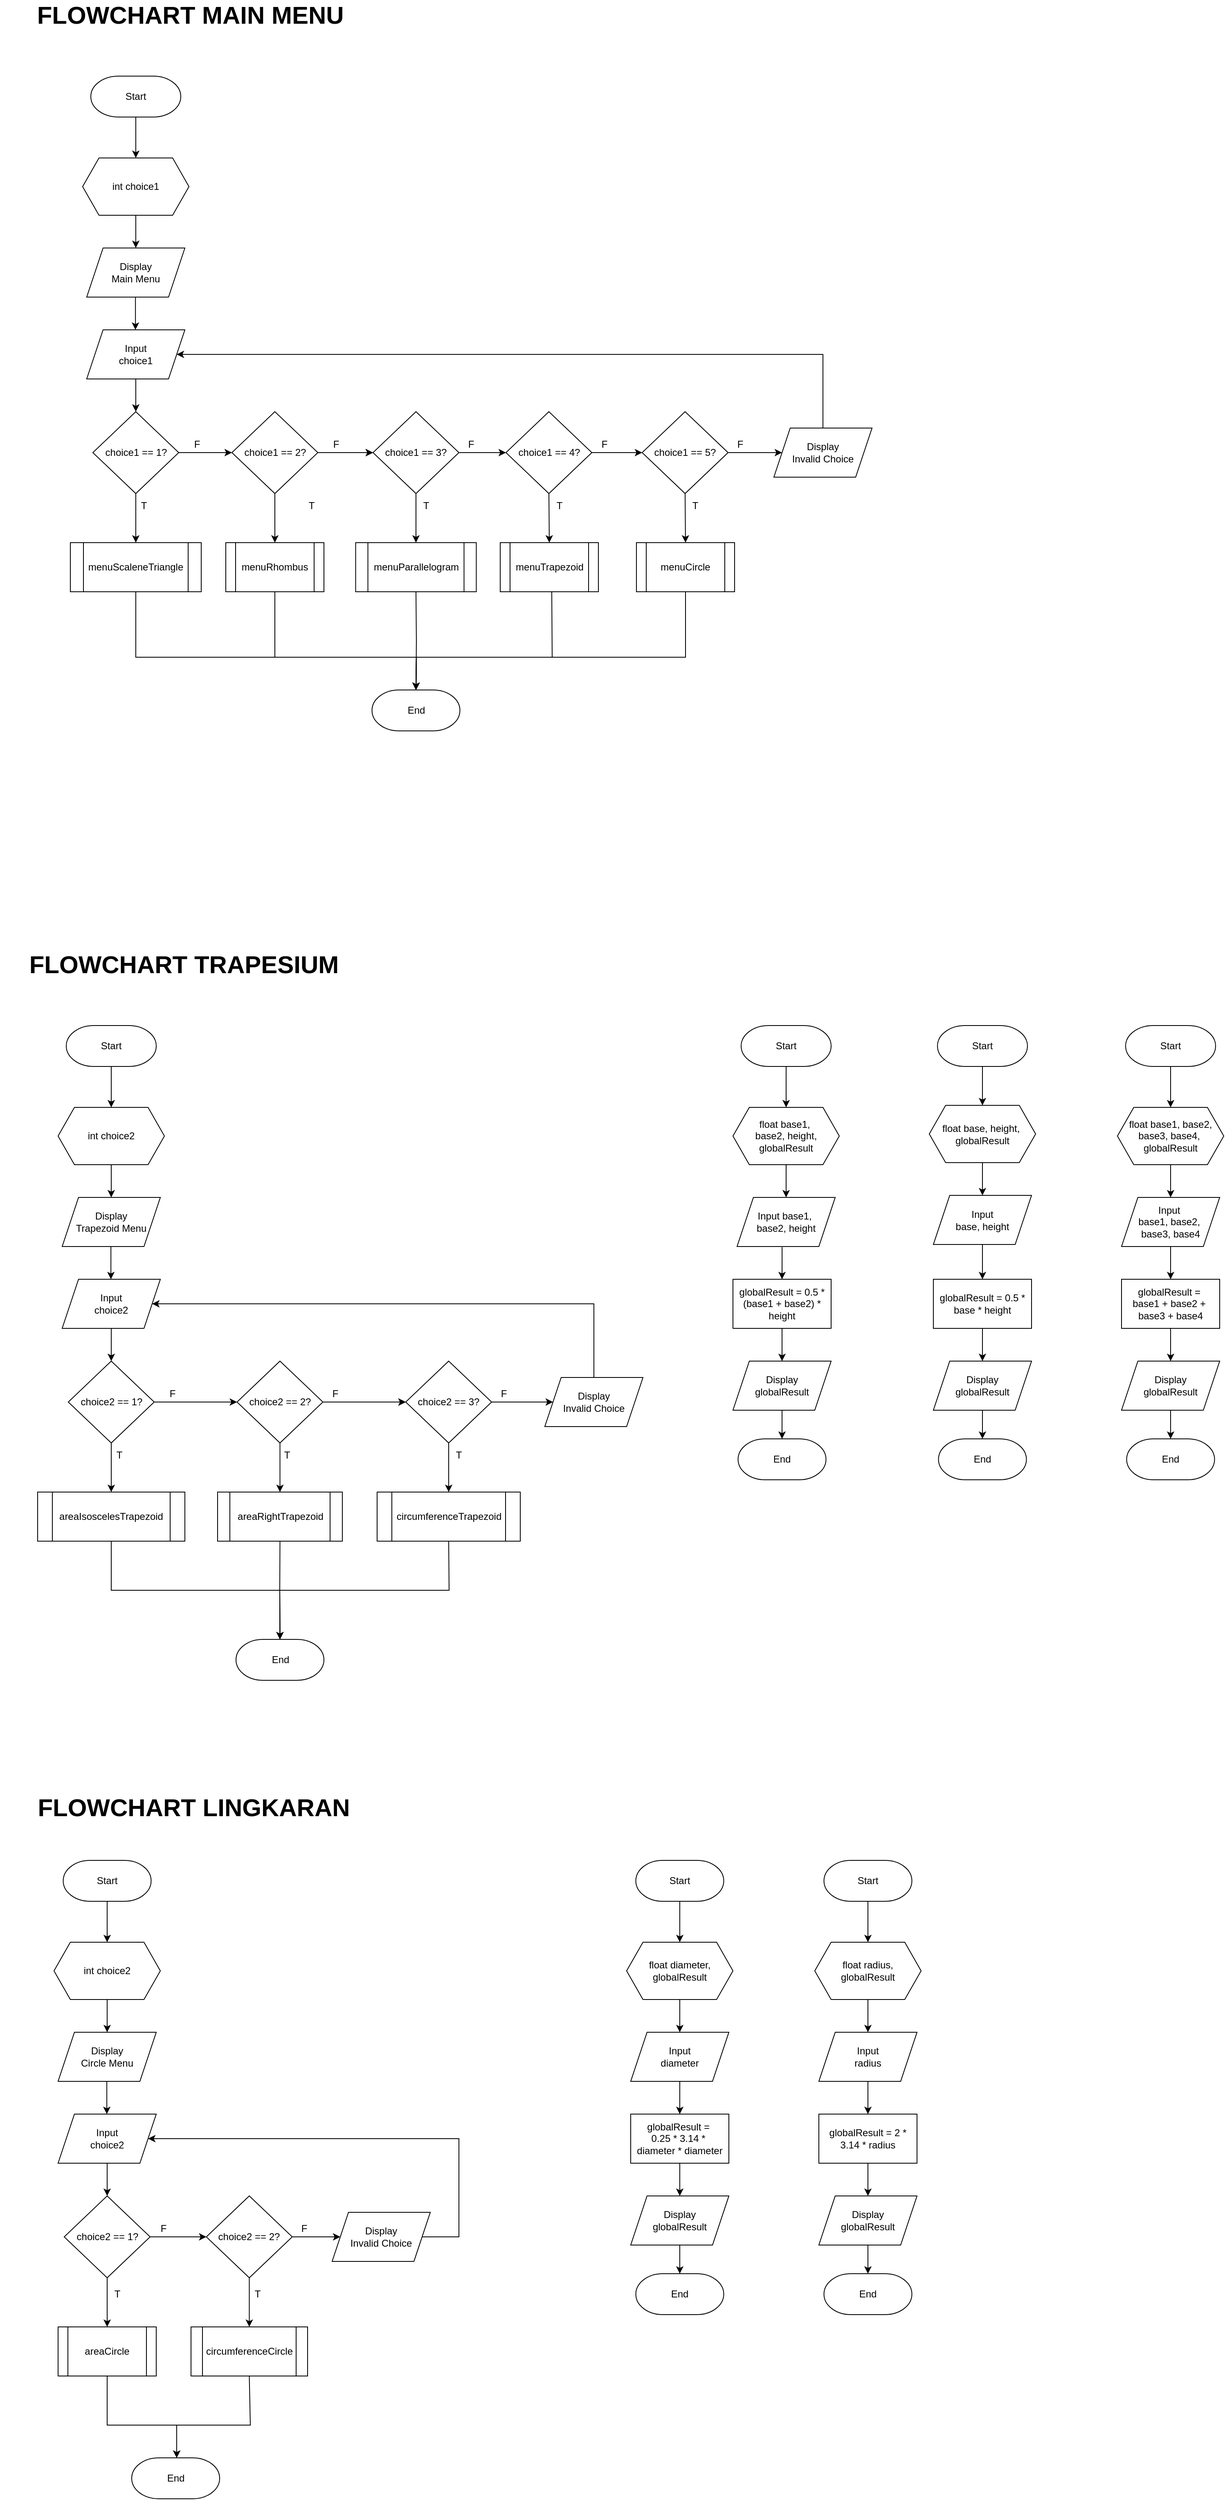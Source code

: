 <mxfile version="24.8.1">
  <diagram id="C5RBs43oDa-KdzZeNtuy" name="Page-1">
    <mxGraphModel dx="1682" dy="3250" grid="1" gridSize="10" guides="1" tooltips="1" connect="1" arrows="1" fold="1" page="1" pageScale="1" pageWidth="827" pageHeight="1169" math="0" shadow="0">
      <root>
        <mxCell id="WIyWlLk6GJQsqaUBKTNV-0" />
        <mxCell id="WIyWlLk6GJQsqaUBKTNV-1" parent="WIyWlLk6GJQsqaUBKTNV-0" />
        <mxCell id="R9I_XVuAjR1Jl8FLP7-6-1" value="int choice2" style="shape=hexagon;perimeter=hexagonPerimeter2;whiteSpace=wrap;html=1;fixedSize=1;" parent="WIyWlLk6GJQsqaUBKTNV-1" vertex="1">
          <mxGeometry x="155" y="170" width="130" height="70" as="geometry" />
        </mxCell>
        <mxCell id="R9I_XVuAjR1Jl8FLP7-6-6" value="" style="endArrow=classic;html=1;rounded=0;exitX=0.5;exitY=1;exitDx=0;exitDy=0;entryX=0.5;entryY=0;entryDx=0;entryDy=0;" parent="WIyWlLk6GJQsqaUBKTNV-1" source="R9I_XVuAjR1Jl8FLP7-6-1" edge="1">
          <mxGeometry width="50" height="50" relative="1" as="geometry">
            <mxPoint x="40" y="320" as="sourcePoint" />
            <mxPoint x="220" y="280" as="targetPoint" />
          </mxGeometry>
        </mxCell>
        <mxCell id="R9I_XVuAjR1Jl8FLP7-6-7" value="" style="endArrow=classic;html=1;rounded=0;exitX=0.5;exitY=1;exitDx=0;exitDy=0;entryX=0.5;entryY=0;entryDx=0;entryDy=0;" parent="WIyWlLk6GJQsqaUBKTNV-1" target="R9I_XVuAjR1Jl8FLP7-6-1" edge="1">
          <mxGeometry width="50" height="50" relative="1" as="geometry">
            <mxPoint x="220" y="120" as="sourcePoint" />
            <mxPoint x="210" y="140" as="targetPoint" />
          </mxGeometry>
        </mxCell>
        <mxCell id="R9I_XVuAjR1Jl8FLP7-6-9" value="Display&lt;div&gt;Trapezoid Menu&lt;/div&gt;" style="shape=parallelogram;perimeter=parallelogramPerimeter;whiteSpace=wrap;html=1;fixedSize=1;" parent="WIyWlLk6GJQsqaUBKTNV-1" vertex="1">
          <mxGeometry x="160" y="280" width="120" height="60" as="geometry" />
        </mxCell>
        <mxCell id="R9I_XVuAjR1Jl8FLP7-6-10" value="Input&lt;div&gt;choice2&lt;/div&gt;" style="shape=parallelogram;perimeter=parallelogramPerimeter;whiteSpace=wrap;html=1;fixedSize=1;" parent="WIyWlLk6GJQsqaUBKTNV-1" vertex="1">
          <mxGeometry x="160" y="380" width="120" height="60" as="geometry" />
        </mxCell>
        <mxCell id="R9I_XVuAjR1Jl8FLP7-6-11" value="" style="endArrow=classic;html=1;rounded=0;exitX=0.5;exitY=1;exitDx=0;exitDy=0;entryX=0.5;entryY=0;entryDx=0;entryDy=0;" parent="WIyWlLk6GJQsqaUBKTNV-1" edge="1">
          <mxGeometry width="50" height="50" relative="1" as="geometry">
            <mxPoint x="219.58" y="340" as="sourcePoint" />
            <mxPoint x="219.58" y="380" as="targetPoint" />
          </mxGeometry>
        </mxCell>
        <mxCell id="R9I_XVuAjR1Jl8FLP7-6-12" value="choice2 == 1?" style="rhombus;whiteSpace=wrap;html=1;" parent="WIyWlLk6GJQsqaUBKTNV-1" vertex="1">
          <mxGeometry x="167.5" y="480" width="105" height="100" as="geometry" />
        </mxCell>
        <mxCell id="R9I_XVuAjR1Jl8FLP7-6-13" value="" style="endArrow=classic;html=1;rounded=0;exitX=0.5;exitY=1;exitDx=0;exitDy=0;entryX=0.5;entryY=0;entryDx=0;entryDy=0;" parent="WIyWlLk6GJQsqaUBKTNV-1" source="R9I_XVuAjR1Jl8FLP7-6-10" target="R9I_XVuAjR1Jl8FLP7-6-12" edge="1">
          <mxGeometry width="50" height="50" relative="1" as="geometry">
            <mxPoint x="120" y="540" as="sourcePoint" />
            <mxPoint x="170" y="490" as="targetPoint" />
          </mxGeometry>
        </mxCell>
        <mxCell id="R9I_XVuAjR1Jl8FLP7-6-98" value="" style="edgeStyle=orthogonalEdgeStyle;rounded=0;orthogonalLoop=1;jettySize=auto;html=1;" parent="WIyWlLk6GJQsqaUBKTNV-1" source="R9I_XVuAjR1Jl8FLP7-6-15" target="R9I_XVuAjR1Jl8FLP7-6-96" edge="1">
          <mxGeometry relative="1" as="geometry" />
        </mxCell>
        <mxCell id="R9I_XVuAjR1Jl8FLP7-6-15" value="choice2 == 2?" style="rhombus;whiteSpace=wrap;html=1;" parent="WIyWlLk6GJQsqaUBKTNV-1" vertex="1">
          <mxGeometry x="373.75" y="480" width="105" height="100" as="geometry" />
        </mxCell>
        <mxCell id="R9I_XVuAjR1Jl8FLP7-6-16" value="" style="endArrow=classic;html=1;rounded=0;exitX=0.5;exitY=1;exitDx=0;exitDy=0;" parent="WIyWlLk6GJQsqaUBKTNV-1" source="R9I_XVuAjR1Jl8FLP7-6-12" edge="1">
          <mxGeometry width="50" height="50" relative="1" as="geometry">
            <mxPoint x="150" y="700" as="sourcePoint" />
            <mxPoint x="220" y="640" as="targetPoint" />
          </mxGeometry>
        </mxCell>
        <mxCell id="R9I_XVuAjR1Jl8FLP7-6-17" value="" style="endArrow=classic;html=1;rounded=0;exitX=1;exitY=0.5;exitDx=0;exitDy=0;entryX=0;entryY=0.5;entryDx=0;entryDy=0;" parent="WIyWlLk6GJQsqaUBKTNV-1" source="R9I_XVuAjR1Jl8FLP7-6-12" target="R9I_XVuAjR1Jl8FLP7-6-15" edge="1">
          <mxGeometry width="50" height="50" relative="1" as="geometry">
            <mxPoint x="260" y="650" as="sourcePoint" />
            <mxPoint x="310" y="600" as="targetPoint" />
          </mxGeometry>
        </mxCell>
        <mxCell id="R9I_XVuAjR1Jl8FLP7-6-18" value="F" style="text;html=1;align=center;verticalAlign=middle;whiteSpace=wrap;rounded=0;" parent="WIyWlLk6GJQsqaUBKTNV-1" vertex="1">
          <mxGeometry x="280" y="510" width="30" height="20" as="geometry" />
        </mxCell>
        <mxCell id="R9I_XVuAjR1Jl8FLP7-6-19" value="T" style="text;html=1;align=center;verticalAlign=middle;whiteSpace=wrap;rounded=0;" parent="WIyWlLk6GJQsqaUBKTNV-1" vertex="1">
          <mxGeometry x="215" y="585" width="30" height="20" as="geometry" />
        </mxCell>
        <mxCell id="R9I_XVuAjR1Jl8FLP7-6-24" value="" style="endArrow=classic;html=1;rounded=0;entryX=1;entryY=0.5;entryDx=0;entryDy=0;exitX=0.5;exitY=0;exitDx=0;exitDy=0;" parent="WIyWlLk6GJQsqaUBKTNV-1" source="R9I_XVuAjR1Jl8FLP7-6-31" target="R9I_XVuAjR1Jl8FLP7-6-10" edge="1">
          <mxGeometry width="50" height="50" relative="1" as="geometry">
            <mxPoint x="880" y="490" as="sourcePoint" />
            <mxPoint x="290" y="370" as="targetPoint" />
            <Array as="points">
              <mxPoint x="810" y="410" />
            </Array>
          </mxGeometry>
        </mxCell>
        <mxCell id="R9I_XVuAjR1Jl8FLP7-6-28" value="" style="endArrow=classic;html=1;rounded=0;exitX=0.5;exitY=1;exitDx=0;exitDy=0;entryX=0.5;entryY=0;entryDx=0;entryDy=0;" parent="WIyWlLk6GJQsqaUBKTNV-1" source="R9I_XVuAjR1Jl8FLP7-6-15" target="R9I_XVuAjR1Jl8FLP7-6-35" edge="1">
          <mxGeometry width="50" height="50" relative="1" as="geometry">
            <mxPoint x="382.42" y="580" as="sourcePoint" />
            <mxPoint x="382.42" y="640" as="targetPoint" />
          </mxGeometry>
        </mxCell>
        <mxCell id="R9I_XVuAjR1Jl8FLP7-6-29" value="T" style="text;html=1;align=center;verticalAlign=middle;whiteSpace=wrap;rounded=0;" parent="WIyWlLk6GJQsqaUBKTNV-1" vertex="1">
          <mxGeometry x="420" y="585" width="30" height="20" as="geometry" />
        </mxCell>
        <mxCell id="R9I_XVuAjR1Jl8FLP7-6-30" value="F" style="text;html=1;align=center;verticalAlign=middle;whiteSpace=wrap;rounded=0;" parent="WIyWlLk6GJQsqaUBKTNV-1" vertex="1">
          <mxGeometry x="478.75" y="510" width="30" height="20" as="geometry" />
        </mxCell>
        <mxCell id="R9I_XVuAjR1Jl8FLP7-6-31" value="Display&lt;div&gt;Invalid Choice&lt;/div&gt;" style="shape=parallelogram;perimeter=parallelogramPerimeter;whiteSpace=wrap;html=1;fixedSize=1;" parent="WIyWlLk6GJQsqaUBKTNV-1" vertex="1">
          <mxGeometry x="750" y="500" width="120" height="60" as="geometry" />
        </mxCell>
        <mxCell id="R9I_XVuAjR1Jl8FLP7-6-33" value="" style="endArrow=classic;html=1;rounded=0;exitX=1;exitY=0.5;exitDx=0;exitDy=0;entryX=0;entryY=0.5;entryDx=0;entryDy=0;" parent="WIyWlLk6GJQsqaUBKTNV-1" source="R9I_XVuAjR1Jl8FLP7-6-96" target="R9I_XVuAjR1Jl8FLP7-6-31" edge="1">
          <mxGeometry width="50" height="50" relative="1" as="geometry">
            <mxPoint x="440" y="600" as="sourcePoint" />
            <mxPoint x="490" y="550" as="targetPoint" />
          </mxGeometry>
        </mxCell>
        <mxCell id="R9I_XVuAjR1Jl8FLP7-6-34" value="areaIsoscelesTrapezoid" style="shape=process;whiteSpace=wrap;html=1;backgroundOutline=1;" parent="WIyWlLk6GJQsqaUBKTNV-1" vertex="1">
          <mxGeometry x="130" y="640" width="180" height="60" as="geometry" />
        </mxCell>
        <mxCell id="R9I_XVuAjR1Jl8FLP7-6-35" value="areaRightTrapezoid" style="shape=process;whiteSpace=wrap;html=1;backgroundOutline=1;" parent="WIyWlLk6GJQsqaUBKTNV-1" vertex="1">
          <mxGeometry x="350" y="640" width="152.5" height="60" as="geometry" />
        </mxCell>
        <mxCell id="R9I_XVuAjR1Jl8FLP7-6-38" value="" style="endArrow=classic;html=1;rounded=0;entryX=0.5;entryY=0;entryDx=0;entryDy=0;exitX=0.5;exitY=1;exitDx=0;exitDy=0;entryPerimeter=0;" parent="WIyWlLk6GJQsqaUBKTNV-1" source="R9I_XVuAjR1Jl8FLP7-6-34" target="q10S6m3corIPeP6oUfnh-2" edge="1">
          <mxGeometry width="50" height="50" relative="1" as="geometry">
            <mxPoint x="270" y="800" as="sourcePoint" />
            <mxPoint x="382.505" y="820" as="targetPoint" />
            <Array as="points">
              <mxPoint x="220" y="760" />
              <mxPoint x="426" y="760" />
            </Array>
          </mxGeometry>
        </mxCell>
        <mxCell id="R9I_XVuAjR1Jl8FLP7-6-40" value="" style="endArrow=classic;html=1;rounded=0;exitX=0.5;exitY=1;exitDx=0;exitDy=0;entryX=0.5;entryY=0;entryDx=0;entryDy=0;entryPerimeter=0;" parent="WIyWlLk6GJQsqaUBKTNV-1" source="R9I_XVuAjR1Jl8FLP7-6-35" target="q10S6m3corIPeP6oUfnh-2" edge="1">
          <mxGeometry width="50" height="50" relative="1" as="geometry">
            <mxPoint x="320" y="770" as="sourcePoint" />
            <mxPoint x="382.505" y="820" as="targetPoint" />
            <Array as="points">
              <mxPoint x="426" y="760" />
            </Array>
          </mxGeometry>
        </mxCell>
        <mxCell id="R9I_XVuAjR1Jl8FLP7-6-67" value="int choice2" style="shape=hexagon;perimeter=hexagonPerimeter2;whiteSpace=wrap;html=1;fixedSize=1;" parent="WIyWlLk6GJQsqaUBKTNV-1" vertex="1">
          <mxGeometry x="150" y="1190" width="130" height="70" as="geometry" />
        </mxCell>
        <mxCell id="R9I_XVuAjR1Jl8FLP7-6-68" value="" style="endArrow=classic;html=1;rounded=0;exitX=0.5;exitY=1;exitDx=0;exitDy=0;entryX=0.5;entryY=0;entryDx=0;entryDy=0;" parent="WIyWlLk6GJQsqaUBKTNV-1" source="R9I_XVuAjR1Jl8FLP7-6-67" edge="1">
          <mxGeometry width="50" height="50" relative="1" as="geometry">
            <mxPoint x="35" y="1340" as="sourcePoint" />
            <mxPoint x="215" y="1300" as="targetPoint" />
          </mxGeometry>
        </mxCell>
        <mxCell id="R9I_XVuAjR1Jl8FLP7-6-69" value="" style="endArrow=classic;html=1;rounded=0;exitX=0.5;exitY=1;exitDx=0;exitDy=0;entryX=0.5;entryY=0;entryDx=0;entryDy=0;" parent="WIyWlLk6GJQsqaUBKTNV-1" target="R9I_XVuAjR1Jl8FLP7-6-67" edge="1">
          <mxGeometry width="50" height="50" relative="1" as="geometry">
            <mxPoint x="215" y="1140" as="sourcePoint" />
            <mxPoint x="205" y="1160" as="targetPoint" />
          </mxGeometry>
        </mxCell>
        <mxCell id="R9I_XVuAjR1Jl8FLP7-6-70" value="Display&lt;div&gt;Circle Menu&lt;/div&gt;" style="shape=parallelogram;perimeter=parallelogramPerimeter;whiteSpace=wrap;html=1;fixedSize=1;" parent="WIyWlLk6GJQsqaUBKTNV-1" vertex="1">
          <mxGeometry x="155" y="1300" width="120" height="60" as="geometry" />
        </mxCell>
        <mxCell id="R9I_XVuAjR1Jl8FLP7-6-71" value="Input&lt;div&gt;choice2&lt;br&gt;&lt;/div&gt;" style="shape=parallelogram;perimeter=parallelogramPerimeter;whiteSpace=wrap;html=1;fixedSize=1;" parent="WIyWlLk6GJQsqaUBKTNV-1" vertex="1">
          <mxGeometry x="155" y="1400" width="120" height="60" as="geometry" />
        </mxCell>
        <mxCell id="R9I_XVuAjR1Jl8FLP7-6-72" value="" style="endArrow=classic;html=1;rounded=0;exitX=0.5;exitY=1;exitDx=0;exitDy=0;entryX=0.5;entryY=0;entryDx=0;entryDy=0;" parent="WIyWlLk6GJQsqaUBKTNV-1" edge="1">
          <mxGeometry width="50" height="50" relative="1" as="geometry">
            <mxPoint x="214.58" y="1360" as="sourcePoint" />
            <mxPoint x="214.58" y="1400" as="targetPoint" />
          </mxGeometry>
        </mxCell>
        <mxCell id="R9I_XVuAjR1Jl8FLP7-6-73" value="choice2 == 1?" style="rhombus;whiteSpace=wrap;html=1;" parent="WIyWlLk6GJQsqaUBKTNV-1" vertex="1">
          <mxGeometry x="162.5" y="1500" width="105" height="100" as="geometry" />
        </mxCell>
        <mxCell id="R9I_XVuAjR1Jl8FLP7-6-74" value="" style="endArrow=classic;html=1;rounded=0;exitX=0.5;exitY=1;exitDx=0;exitDy=0;entryX=0.5;entryY=0;entryDx=0;entryDy=0;" parent="WIyWlLk6GJQsqaUBKTNV-1" source="R9I_XVuAjR1Jl8FLP7-6-71" target="R9I_XVuAjR1Jl8FLP7-6-73" edge="1">
          <mxGeometry width="50" height="50" relative="1" as="geometry">
            <mxPoint x="115" y="1560" as="sourcePoint" />
            <mxPoint x="165" y="1510" as="targetPoint" />
          </mxGeometry>
        </mxCell>
        <mxCell id="R9I_XVuAjR1Jl8FLP7-6-75" value="choice2 == 2?" style="rhombus;whiteSpace=wrap;html=1;" parent="WIyWlLk6GJQsqaUBKTNV-1" vertex="1">
          <mxGeometry x="336.25" y="1500" width="105" height="100" as="geometry" />
        </mxCell>
        <mxCell id="R9I_XVuAjR1Jl8FLP7-6-76" value="" style="endArrow=classic;html=1;rounded=0;exitX=0.5;exitY=1;exitDx=0;exitDy=0;" parent="WIyWlLk6GJQsqaUBKTNV-1" source="R9I_XVuAjR1Jl8FLP7-6-73" edge="1">
          <mxGeometry width="50" height="50" relative="1" as="geometry">
            <mxPoint x="145" y="1720" as="sourcePoint" />
            <mxPoint x="215" y="1660" as="targetPoint" />
          </mxGeometry>
        </mxCell>
        <mxCell id="R9I_XVuAjR1Jl8FLP7-6-77" value="" style="endArrow=classic;html=1;rounded=0;exitX=1;exitY=0.5;exitDx=0;exitDy=0;entryX=0;entryY=0.5;entryDx=0;entryDy=0;" parent="WIyWlLk6GJQsqaUBKTNV-1" source="R9I_XVuAjR1Jl8FLP7-6-73" target="R9I_XVuAjR1Jl8FLP7-6-75" edge="1">
          <mxGeometry width="50" height="50" relative="1" as="geometry">
            <mxPoint x="255" y="1670" as="sourcePoint" />
            <mxPoint x="305" y="1620" as="targetPoint" />
          </mxGeometry>
        </mxCell>
        <mxCell id="R9I_XVuAjR1Jl8FLP7-6-78" value="F" style="text;html=1;align=center;verticalAlign=middle;whiteSpace=wrap;rounded=0;" parent="WIyWlLk6GJQsqaUBKTNV-1" vertex="1">
          <mxGeometry x="268.75" y="1530" width="30" height="20" as="geometry" />
        </mxCell>
        <mxCell id="R9I_XVuAjR1Jl8FLP7-6-79" value="T" style="text;html=1;align=center;verticalAlign=middle;whiteSpace=wrap;rounded=0;" parent="WIyWlLk6GJQsqaUBKTNV-1" vertex="1">
          <mxGeometry x="215" y="1610" width="25" height="20" as="geometry" />
        </mxCell>
        <mxCell id="R9I_XVuAjR1Jl8FLP7-6-80" value="" style="endArrow=classic;html=1;rounded=0;entryX=1;entryY=0.5;entryDx=0;entryDy=0;exitX=1;exitY=0.5;exitDx=0;exitDy=0;" parent="WIyWlLk6GJQsqaUBKTNV-1" source="R9I_XVuAjR1Jl8FLP7-6-84" target="R9I_XVuAjR1Jl8FLP7-6-71" edge="1">
          <mxGeometry width="50" height="50" relative="1" as="geometry">
            <mxPoint x="565" y="1550" as="sourcePoint" />
            <mxPoint x="455" y="1430" as="targetPoint" />
            <Array as="points">
              <mxPoint x="645" y="1550" />
              <mxPoint x="645" y="1430" />
            </Array>
          </mxGeometry>
        </mxCell>
        <mxCell id="R9I_XVuAjR1Jl8FLP7-6-81" value="" style="endArrow=classic;html=1;rounded=0;exitX=0.5;exitY=1;exitDx=0;exitDy=0;entryX=0.5;entryY=0;entryDx=0;entryDy=0;" parent="WIyWlLk6GJQsqaUBKTNV-1" source="R9I_XVuAjR1Jl8FLP7-6-75" target="R9I_XVuAjR1Jl8FLP7-6-87" edge="1">
          <mxGeometry width="50" height="50" relative="1" as="geometry">
            <mxPoint x="377.42" y="1600" as="sourcePoint" />
            <mxPoint x="377.42" y="1660" as="targetPoint" />
          </mxGeometry>
        </mxCell>
        <mxCell id="R9I_XVuAjR1Jl8FLP7-6-82" value="T" style="text;html=1;align=center;verticalAlign=middle;whiteSpace=wrap;rounded=0;" parent="WIyWlLk6GJQsqaUBKTNV-1" vertex="1">
          <mxGeometry x="384" y="1610" width="30" height="20" as="geometry" />
        </mxCell>
        <mxCell id="R9I_XVuAjR1Jl8FLP7-6-83" value="F" style="text;html=1;align=center;verticalAlign=middle;whiteSpace=wrap;rounded=0;" parent="WIyWlLk6GJQsqaUBKTNV-1" vertex="1">
          <mxGeometry x="441.25" y="1530" width="30" height="20" as="geometry" />
        </mxCell>
        <mxCell id="R9I_XVuAjR1Jl8FLP7-6-84" value="Display&lt;div&gt;Invalid Choice&lt;/div&gt;" style="shape=parallelogram;perimeter=parallelogramPerimeter;whiteSpace=wrap;html=1;fixedSize=1;" parent="WIyWlLk6GJQsqaUBKTNV-1" vertex="1">
          <mxGeometry x="490" y="1520" width="120" height="60" as="geometry" />
        </mxCell>
        <mxCell id="R9I_XVuAjR1Jl8FLP7-6-85" value="" style="endArrow=classic;html=1;rounded=0;exitX=1;exitY=0.5;exitDx=0;exitDy=0;entryX=0;entryY=0.5;entryDx=0;entryDy=0;" parent="WIyWlLk6GJQsqaUBKTNV-1" source="R9I_XVuAjR1Jl8FLP7-6-75" target="R9I_XVuAjR1Jl8FLP7-6-84" edge="1">
          <mxGeometry width="50" height="50" relative="1" as="geometry">
            <mxPoint x="435" y="1620" as="sourcePoint" />
            <mxPoint x="485" y="1570" as="targetPoint" />
          </mxGeometry>
        </mxCell>
        <mxCell id="R9I_XVuAjR1Jl8FLP7-6-86" value="areaCircle" style="shape=process;whiteSpace=wrap;html=1;backgroundOutline=1;" parent="WIyWlLk6GJQsqaUBKTNV-1" vertex="1">
          <mxGeometry x="155" y="1660" width="120" height="60" as="geometry" />
        </mxCell>
        <mxCell id="R9I_XVuAjR1Jl8FLP7-6-87" value="circumferenceCircle" style="shape=process;whiteSpace=wrap;html=1;backgroundOutline=1;" parent="WIyWlLk6GJQsqaUBKTNV-1" vertex="1">
          <mxGeometry x="317.5" y="1660" width="142.5" height="60" as="geometry" />
        </mxCell>
        <mxCell id="R9I_XVuAjR1Jl8FLP7-6-89" value="" style="endArrow=classic;html=1;rounded=0;entryX=0.5;entryY=0;entryDx=0;entryDy=0;exitX=0.5;exitY=1;exitDx=0;exitDy=0;" parent="WIyWlLk6GJQsqaUBKTNV-1" source="R9I_XVuAjR1Jl8FLP7-6-86" edge="1">
          <mxGeometry width="50" height="50" relative="1" as="geometry">
            <mxPoint x="265" y="1820" as="sourcePoint" />
            <mxPoint x="300" y="1820" as="targetPoint" />
            <Array as="points">
              <mxPoint x="215" y="1780" />
              <mxPoint x="300" y="1780" />
            </Array>
          </mxGeometry>
        </mxCell>
        <mxCell id="R9I_XVuAjR1Jl8FLP7-6-90" value="" style="endArrow=classic;html=1;rounded=0;exitX=0.5;exitY=1;exitDx=0;exitDy=0;entryX=0.5;entryY=0;entryDx=0;entryDy=0;" parent="WIyWlLk6GJQsqaUBKTNV-1" source="R9I_XVuAjR1Jl8FLP7-6-87" edge="1">
          <mxGeometry width="50" height="50" relative="1" as="geometry">
            <mxPoint x="315" y="1790" as="sourcePoint" />
            <mxPoint x="300" y="1820" as="targetPoint" />
            <Array as="points">
              <mxPoint x="390" y="1780" />
              <mxPoint x="300" y="1780" />
            </Array>
          </mxGeometry>
        </mxCell>
        <mxCell id="R9I_XVuAjR1Jl8FLP7-6-92" value="float base1,&amp;nbsp;&lt;div&gt;base2, height, globalResult&lt;/div&gt;" style="shape=hexagon;perimeter=hexagonPerimeter2;whiteSpace=wrap;html=1;fixedSize=1;" parent="WIyWlLk6GJQsqaUBKTNV-1" vertex="1">
          <mxGeometry x="980" y="170" width="130" height="70" as="geometry" />
        </mxCell>
        <mxCell id="R9I_XVuAjR1Jl8FLP7-6-93" value="" style="endArrow=classic;html=1;rounded=0;exitX=0.5;exitY=1;exitDx=0;exitDy=0;entryX=0.5;entryY=0;entryDx=0;entryDy=0;" parent="WIyWlLk6GJQsqaUBKTNV-1" source="R9I_XVuAjR1Jl8FLP7-6-92" edge="1">
          <mxGeometry width="50" height="50" relative="1" as="geometry">
            <mxPoint x="865" y="320" as="sourcePoint" />
            <mxPoint x="1045" y="280" as="targetPoint" />
          </mxGeometry>
        </mxCell>
        <mxCell id="R9I_XVuAjR1Jl8FLP7-6-94" value="" style="endArrow=classic;html=1;rounded=0;exitX=0.5;exitY=1;exitDx=0;exitDy=0;entryX=0.5;entryY=0;entryDx=0;entryDy=0;" parent="WIyWlLk6GJQsqaUBKTNV-1" target="R9I_XVuAjR1Jl8FLP7-6-92" edge="1">
          <mxGeometry width="50" height="50" relative="1" as="geometry">
            <mxPoint x="1045.0" y="120" as="sourcePoint" />
            <mxPoint x="1035" y="140" as="targetPoint" />
          </mxGeometry>
        </mxCell>
        <mxCell id="R9I_XVuAjR1Jl8FLP7-6-96" value="choice2 == 3?" style="rhombus;whiteSpace=wrap;html=1;" parent="WIyWlLk6GJQsqaUBKTNV-1" vertex="1">
          <mxGeometry x="580" y="480" width="105" height="100" as="geometry" />
        </mxCell>
        <mxCell id="R9I_XVuAjR1Jl8FLP7-6-97" value="" style="endArrow=classic;html=1;rounded=0;entryX=0;entryY=0.5;entryDx=0;entryDy=0;" parent="WIyWlLk6GJQsqaUBKTNV-1" target="R9I_XVuAjR1Jl8FLP7-6-96" edge="1">
          <mxGeometry width="50" height="50" relative="1" as="geometry">
            <mxPoint x="480" y="530" as="sourcePoint" />
            <mxPoint x="500" y="590" as="targetPoint" />
          </mxGeometry>
        </mxCell>
        <mxCell id="R9I_XVuAjR1Jl8FLP7-6-99" value="F" style="text;html=1;align=center;verticalAlign=middle;whiteSpace=wrap;rounded=0;" parent="WIyWlLk6GJQsqaUBKTNV-1" vertex="1">
          <mxGeometry x="685" y="510" width="30" height="20" as="geometry" />
        </mxCell>
        <mxCell id="R9I_XVuAjR1Jl8FLP7-6-100" value="" style="endArrow=classic;html=1;rounded=0;exitX=0.5;exitY=1;exitDx=0;exitDy=0;entryX=0.5;entryY=0;entryDx=0;entryDy=0;" parent="WIyWlLk6GJQsqaUBKTNV-1" source="R9I_XVuAjR1Jl8FLP7-6-96" target="R9I_XVuAjR1Jl8FLP7-6-102" edge="1">
          <mxGeometry width="50" height="50" relative="1" as="geometry">
            <mxPoint x="544.92" y="580" as="sourcePoint" />
            <mxPoint x="544.92" y="640" as="targetPoint" />
          </mxGeometry>
        </mxCell>
        <mxCell id="R9I_XVuAjR1Jl8FLP7-6-101" value="T" style="text;html=1;align=center;verticalAlign=middle;whiteSpace=wrap;rounded=0;" parent="WIyWlLk6GJQsqaUBKTNV-1" vertex="1">
          <mxGeometry x="630" y="585" width="30" height="20" as="geometry" />
        </mxCell>
        <mxCell id="R9I_XVuAjR1Jl8FLP7-6-102" value="circumferenceTrapezoid" style="shape=process;whiteSpace=wrap;html=1;backgroundOutline=1;" parent="WIyWlLk6GJQsqaUBKTNV-1" vertex="1">
          <mxGeometry x="545" y="640" width="175" height="60" as="geometry" />
        </mxCell>
        <mxCell id="R9I_XVuAjR1Jl8FLP7-6-103" value="" style="endArrow=classic;html=1;rounded=0;exitX=0.5;exitY=1;exitDx=0;exitDy=0;entryX=0.5;entryY=0;entryDx=0;entryDy=0;entryPerimeter=0;" parent="WIyWlLk6GJQsqaUBKTNV-1" source="R9I_XVuAjR1Jl8FLP7-6-102" target="q10S6m3corIPeP6oUfnh-2" edge="1">
          <mxGeometry width="50" height="50" relative="1" as="geometry">
            <mxPoint x="482.5" y="770" as="sourcePoint" />
            <mxPoint x="382.505" y="820" as="targetPoint" />
            <Array as="points">
              <mxPoint x="633" y="760" />
              <mxPoint x="426" y="760" />
            </Array>
          </mxGeometry>
        </mxCell>
        <mxCell id="R9I_XVuAjR1Jl8FLP7-6-105" value="Input&amp;nbsp;&lt;span data-darkreader-inline-color=&quot;&quot; data-darkreader-inline-bgcolor=&quot;&quot; style=&quot;background-color: initial; color: rgb(0, 0, 0); --darkreader-inline-bgcolor: initial; --darkreader-inline-color: #e8e6e3;&quot;&gt;base1,&amp;nbsp;&lt;/span&gt;&lt;div&gt;&lt;span data-darkreader-inline-color=&quot;&quot; data-darkreader-inline-bgcolor=&quot;&quot; style=&quot;background-color: initial; color: rgb(0, 0, 0); --darkreader-inline-bgcolor: initial; --darkreader-inline-color: #e8e6e3;&quot;&gt;base2, height&lt;/span&gt;&lt;/div&gt;" style="shape=parallelogram;perimeter=parallelogramPerimeter;whiteSpace=wrap;html=1;fixedSize=1;" parent="WIyWlLk6GJQsqaUBKTNV-1" vertex="1">
          <mxGeometry x="985" y="280" width="120" height="60" as="geometry" />
        </mxCell>
        <mxCell id="R9I_XVuAjR1Jl8FLP7-6-108" value="" style="endArrow=classic;html=1;rounded=0;exitX=0.459;exitY=1.013;exitDx=0;exitDy=0;entryX=0.5;entryY=0;entryDx=0;entryDy=0;exitPerimeter=0;" parent="WIyWlLk6GJQsqaUBKTNV-1" source="R9I_XVuAjR1Jl8FLP7-6-105" target="R9I_XVuAjR1Jl8FLP7-6-110" edge="1">
          <mxGeometry width="50" height="50" relative="1" as="geometry">
            <mxPoint x="1010" y="420" as="sourcePoint" />
            <mxPoint x="1150" y="310" as="targetPoint" />
          </mxGeometry>
        </mxCell>
        <mxCell id="R9I_XVuAjR1Jl8FLP7-6-110" value="globalResult =&amp;nbsp;0.5 * (base1 + base2) * height" style="rounded=0;whiteSpace=wrap;html=1;" parent="WIyWlLk6GJQsqaUBKTNV-1" vertex="1">
          <mxGeometry x="980" y="380" width="120" height="60" as="geometry" />
        </mxCell>
        <mxCell id="R9I_XVuAjR1Jl8FLP7-6-113" value="&lt;div&gt;Display&lt;/div&gt;&lt;div&gt;globalResult&lt;br&gt;&lt;/div&gt;" style="shape=parallelogram;perimeter=parallelogramPerimeter;whiteSpace=wrap;html=1;fixedSize=1;" parent="WIyWlLk6GJQsqaUBKTNV-1" vertex="1">
          <mxGeometry x="980" y="480" width="120" height="60" as="geometry" />
        </mxCell>
        <mxCell id="R9I_XVuAjR1Jl8FLP7-6-114" value="" style="endArrow=classic;html=1;rounded=0;exitX=0.5;exitY=1;exitDx=0;exitDy=0;entryX=0.5;entryY=0;entryDx=0;entryDy=0;" parent="WIyWlLk6GJQsqaUBKTNV-1" source="R9I_XVuAjR1Jl8FLP7-6-110" target="R9I_XVuAjR1Jl8FLP7-6-113" edge="1">
          <mxGeometry width="50" height="50" relative="1" as="geometry">
            <mxPoint x="990" y="470" as="sourcePoint" />
            <mxPoint x="990" y="510" as="targetPoint" />
          </mxGeometry>
        </mxCell>
        <mxCell id="R9I_XVuAjR1Jl8FLP7-6-117" value="float base,&lt;span data-darkreader-inline-color=&quot;&quot; data-darkreader-inline-bgcolor=&quot;&quot; style=&quot;background-color: initial; color: rgb(0, 0, 0); --darkreader-inline-bgcolor: initial; --darkreader-inline-color: #e8e6e3;&quot;&gt;&amp;nbsp;&lt;/span&gt;&lt;span style=&quot;color: rgb(0, 0, 0); --darkreader-inline-color: #e8e6e3;&quot; data-darkreader-inline-color=&quot;&quot;&gt;height,&amp;nbsp;&lt;/span&gt;&lt;div&gt;&lt;span style=&quot;color: rgb(0, 0, 0); --darkreader-inline-color: #e8e6e3;&quot; data-darkreader-inline-color=&quot;&quot;&gt;globalResult&lt;/span&gt;&lt;/div&gt;" style="shape=hexagon;perimeter=hexagonPerimeter2;whiteSpace=wrap;html=1;fixedSize=1;" parent="WIyWlLk6GJQsqaUBKTNV-1" vertex="1">
          <mxGeometry x="1220" y="167.5" width="130" height="70" as="geometry" />
        </mxCell>
        <mxCell id="R9I_XVuAjR1Jl8FLP7-6-118" value="" style="endArrow=classic;html=1;rounded=0;exitX=0.5;exitY=1;exitDx=0;exitDy=0;entryX=0.5;entryY=0;entryDx=0;entryDy=0;" parent="WIyWlLk6GJQsqaUBKTNV-1" source="R9I_XVuAjR1Jl8FLP7-6-117" edge="1">
          <mxGeometry width="50" height="50" relative="1" as="geometry">
            <mxPoint x="1105" y="317.5" as="sourcePoint" />
            <mxPoint x="1285" y="277.5" as="targetPoint" />
          </mxGeometry>
        </mxCell>
        <mxCell id="R9I_XVuAjR1Jl8FLP7-6-119" value="" style="endArrow=classic;html=1;rounded=0;exitX=0.5;exitY=1;exitDx=0;exitDy=0;entryX=0.5;entryY=0;entryDx=0;entryDy=0;" parent="WIyWlLk6GJQsqaUBKTNV-1" target="R9I_XVuAjR1Jl8FLP7-6-117" edge="1">
          <mxGeometry width="50" height="50" relative="1" as="geometry">
            <mxPoint x="1285" y="117.5" as="sourcePoint" />
            <mxPoint x="1275" y="137.5" as="targetPoint" />
          </mxGeometry>
        </mxCell>
        <mxCell id="R9I_XVuAjR1Jl8FLP7-6-120" value="Input&lt;div&gt;base, height&lt;/div&gt;" style="shape=parallelogram;perimeter=parallelogramPerimeter;whiteSpace=wrap;html=1;fixedSize=1;" parent="WIyWlLk6GJQsqaUBKTNV-1" vertex="1">
          <mxGeometry x="1225" y="277.5" width="120" height="60" as="geometry" />
        </mxCell>
        <mxCell id="R9I_XVuAjR1Jl8FLP7-6-125" value="globalResult =&amp;nbsp;0.5 * base * height" style="rounded=0;whiteSpace=wrap;html=1;" parent="WIyWlLk6GJQsqaUBKTNV-1" vertex="1">
          <mxGeometry x="1225" y="380" width="120" height="60" as="geometry" />
        </mxCell>
        <mxCell id="R9I_XVuAjR1Jl8FLP7-6-126" value="" style="endArrow=classic;html=1;rounded=0;entryX=0.5;entryY=0;entryDx=0;entryDy=0;exitX=0.5;exitY=1;exitDx=0;exitDy=0;" parent="WIyWlLk6GJQsqaUBKTNV-1" source="R9I_XVuAjR1Jl8FLP7-6-120" target="R9I_XVuAjR1Jl8FLP7-6-125" edge="1">
          <mxGeometry width="50" height="50" relative="1" as="geometry">
            <mxPoint x="1280" y="350" as="sourcePoint" />
            <mxPoint x="1440" y="397.5" as="targetPoint" />
            <Array as="points" />
          </mxGeometry>
        </mxCell>
        <mxCell id="R9I_XVuAjR1Jl8FLP7-6-128" value="&lt;div&gt;Display&lt;/div&gt;&lt;div&gt;globalResult&lt;br&gt;&lt;/div&gt;" style="shape=parallelogram;perimeter=parallelogramPerimeter;whiteSpace=wrap;html=1;fixedSize=1;" parent="WIyWlLk6GJQsqaUBKTNV-1" vertex="1">
          <mxGeometry x="1225" y="480" width="120" height="60" as="geometry" />
        </mxCell>
        <mxCell id="R9I_XVuAjR1Jl8FLP7-6-147" value="float base1,&amp;nbsp;&lt;span data-darkreader-inline-color=&quot;&quot; data-darkreader-inline-bgcolor=&quot;&quot; style=&quot;background-color: initial; color: rgb(0, 0, 0); --darkreader-inline-bgcolor: initial; --darkreader-inline-color: #e8e6e3;&quot;&gt;base2, base3, base4,&amp;nbsp;&lt;/span&gt;&lt;div&gt;&lt;span style=&quot;color: rgb(0, 0, 0); --darkreader-inline-color: #e8e6e3;&quot; data-darkreader-inline-color=&quot;&quot;&gt;globalResult&lt;/span&gt;&lt;/div&gt;" style="shape=hexagon;perimeter=hexagonPerimeter2;whiteSpace=wrap;html=1;fixedSize=1;" parent="WIyWlLk6GJQsqaUBKTNV-1" vertex="1">
          <mxGeometry x="1450" y="170" width="130" height="70" as="geometry" />
        </mxCell>
        <mxCell id="R9I_XVuAjR1Jl8FLP7-6-148" value="" style="endArrow=classic;html=1;rounded=0;exitX=0.5;exitY=1;exitDx=0;exitDy=0;entryX=0.5;entryY=0;entryDx=0;entryDy=0;" parent="WIyWlLk6GJQsqaUBKTNV-1" source="R9I_XVuAjR1Jl8FLP7-6-147" edge="1">
          <mxGeometry width="50" height="50" relative="1" as="geometry">
            <mxPoint x="1335" y="320" as="sourcePoint" />
            <mxPoint x="1515" y="280" as="targetPoint" />
          </mxGeometry>
        </mxCell>
        <mxCell id="R9I_XVuAjR1Jl8FLP7-6-149" value="" style="endArrow=classic;html=1;rounded=0;exitX=0.5;exitY=1;exitDx=0;exitDy=0;entryX=0.5;entryY=0;entryDx=0;entryDy=0;" parent="WIyWlLk6GJQsqaUBKTNV-1" target="R9I_XVuAjR1Jl8FLP7-6-147" edge="1">
          <mxGeometry width="50" height="50" relative="1" as="geometry">
            <mxPoint x="1515" y="120" as="sourcePoint" />
            <mxPoint x="1505" y="140" as="targetPoint" />
          </mxGeometry>
        </mxCell>
        <mxCell id="R9I_XVuAjR1Jl8FLP7-6-150" value="Input&amp;nbsp;&lt;div&gt;&lt;span data-darkreader-inline-color=&quot;&quot; data-darkreader-inline-bgcolor=&quot;&quot; style=&quot;background-color: initial; color: rgb(0, 0, 0); --darkreader-inline-bgcolor: initial; --darkreader-inline-color: #e8e6e3;&quot;&gt;base1,&amp;nbsp;&lt;/span&gt;&lt;span data-darkreader-inline-color=&quot;&quot; data-darkreader-inline-bgcolor=&quot;&quot; style=&quot;background-color: initial; color: rgb(0, 0, 0); --darkreader-inline-bgcolor: initial; --darkreader-inline-color: #e8e6e3;&quot;&gt;base2,&amp;nbsp;&lt;/span&gt;&lt;/div&gt;&lt;div&gt;&lt;span data-darkreader-inline-color=&quot;&quot; data-darkreader-inline-bgcolor=&quot;&quot; style=&quot;background-color: initial; color: rgb(0, 0, 0); --darkreader-inline-bgcolor: initial; --darkreader-inline-color: #e8e6e3;&quot;&gt;base3,&amp;nbsp;&lt;/span&gt;&lt;span data-darkreader-inline-color=&quot;&quot; data-darkreader-inline-bgcolor=&quot;&quot; style=&quot;background-color: initial; color: rgb(0, 0, 0); --darkreader-inline-bgcolor: initial; --darkreader-inline-color: #e8e6e3;&quot;&gt;base4&lt;/span&gt;&lt;/div&gt;" style="shape=parallelogram;perimeter=parallelogramPerimeter;whiteSpace=wrap;html=1;fixedSize=1;" parent="WIyWlLk6GJQsqaUBKTNV-1" vertex="1">
          <mxGeometry x="1455" y="280" width="120" height="60" as="geometry" />
        </mxCell>
        <mxCell id="R9I_XVuAjR1Jl8FLP7-6-153" value="" style="endArrow=classic;html=1;rounded=0;exitX=0.5;exitY=1;exitDx=0;exitDy=0;entryX=0.5;entryY=0;entryDx=0;entryDy=0;" parent="WIyWlLk6GJQsqaUBKTNV-1" source="R9I_XVuAjR1Jl8FLP7-6-150" target="R9I_XVuAjR1Jl8FLP7-6-155" edge="1">
          <mxGeometry width="50" height="50" relative="1" as="geometry">
            <mxPoint x="1480" y="420" as="sourcePoint" />
            <mxPoint x="1620" y="310" as="targetPoint" />
          </mxGeometry>
        </mxCell>
        <mxCell id="R9I_XVuAjR1Jl8FLP7-6-155" value="globalResult =&amp;nbsp;&lt;div&gt;base1 + base2 +&amp;nbsp;&lt;div&gt;base3 + base4&lt;/div&gt;&lt;/div&gt;" style="rounded=0;whiteSpace=wrap;html=1;" parent="WIyWlLk6GJQsqaUBKTNV-1" vertex="1">
          <mxGeometry x="1455" y="380" width="120" height="60" as="geometry" />
        </mxCell>
        <mxCell id="R9I_XVuAjR1Jl8FLP7-6-158" value="&lt;div&gt;Display&lt;/div&gt;&lt;div&gt;globalResult&lt;br&gt;&lt;/div&gt;" style="shape=parallelogram;perimeter=parallelogramPerimeter;whiteSpace=wrap;html=1;fixedSize=1;" parent="WIyWlLk6GJQsqaUBKTNV-1" vertex="1">
          <mxGeometry x="1455" y="480" width="120" height="60" as="geometry" />
        </mxCell>
        <mxCell id="R9I_XVuAjR1Jl8FLP7-6-159" value="" style="endArrow=classic;html=1;rounded=0;exitX=0.5;exitY=1;exitDx=0;exitDy=0;entryX=0.5;entryY=0;entryDx=0;entryDy=0;" parent="WIyWlLk6GJQsqaUBKTNV-1" source="R9I_XVuAjR1Jl8FLP7-6-155" target="R9I_XVuAjR1Jl8FLP7-6-158" edge="1">
          <mxGeometry width="50" height="50" relative="1" as="geometry">
            <mxPoint x="1465" y="470" as="sourcePoint" />
            <mxPoint x="1465" y="510" as="targetPoint" />
          </mxGeometry>
        </mxCell>
        <mxCell id="R9I_XVuAjR1Jl8FLP7-6-166" value="float diameter, globalResult" style="shape=hexagon;perimeter=hexagonPerimeter2;whiteSpace=wrap;html=1;fixedSize=1;" parent="WIyWlLk6GJQsqaUBKTNV-1" vertex="1">
          <mxGeometry x="850" y="1190" width="130" height="70" as="geometry" />
        </mxCell>
        <mxCell id="R9I_XVuAjR1Jl8FLP7-6-167" value="" style="endArrow=classic;html=1;rounded=0;exitX=0.5;exitY=1;exitDx=0;exitDy=0;entryX=0.5;entryY=0;entryDx=0;entryDy=0;" parent="WIyWlLk6GJQsqaUBKTNV-1" source="R9I_XVuAjR1Jl8FLP7-6-166" edge="1">
          <mxGeometry width="50" height="50" relative="1" as="geometry">
            <mxPoint x="735" y="1340" as="sourcePoint" />
            <mxPoint x="915" y="1300" as="targetPoint" />
          </mxGeometry>
        </mxCell>
        <mxCell id="R9I_XVuAjR1Jl8FLP7-6-168" value="" style="endArrow=classic;html=1;rounded=0;exitX=0.5;exitY=1;exitDx=0;exitDy=0;entryX=0.5;entryY=0;entryDx=0;entryDy=0;" parent="WIyWlLk6GJQsqaUBKTNV-1" target="R9I_XVuAjR1Jl8FLP7-6-166" edge="1">
          <mxGeometry width="50" height="50" relative="1" as="geometry">
            <mxPoint x="915" y="1140" as="sourcePoint" />
            <mxPoint x="905" y="1160" as="targetPoint" />
          </mxGeometry>
        </mxCell>
        <mxCell id="R9I_XVuAjR1Jl8FLP7-6-169" value="Input&lt;div&gt;diameter&lt;/div&gt;" style="shape=parallelogram;perimeter=parallelogramPerimeter;whiteSpace=wrap;html=1;fixedSize=1;" parent="WIyWlLk6GJQsqaUBKTNV-1" vertex="1">
          <mxGeometry x="855" y="1300" width="120" height="60" as="geometry" />
        </mxCell>
        <mxCell id="R9I_XVuAjR1Jl8FLP7-6-171" value="" style="endArrow=classic;html=1;rounded=0;exitX=0.5;exitY=1;exitDx=0;exitDy=0;entryX=0.5;entryY=0;entryDx=0;entryDy=0;" parent="WIyWlLk6GJQsqaUBKTNV-1" source="R9I_XVuAjR1Jl8FLP7-6-169" target="R9I_XVuAjR1Jl8FLP7-6-172" edge="1">
          <mxGeometry width="50" height="50" relative="1" as="geometry">
            <mxPoint x="880" y="1440" as="sourcePoint" />
            <mxPoint x="1020" y="1330" as="targetPoint" />
          </mxGeometry>
        </mxCell>
        <mxCell id="R9I_XVuAjR1Jl8FLP7-6-172" value="globalResult =&amp;nbsp;&lt;div&gt;0.25 * 3.14 *&amp;nbsp;&lt;/div&gt;&lt;div&gt;diameter * diameter&lt;/div&gt;" style="rounded=0;whiteSpace=wrap;html=1;" parent="WIyWlLk6GJQsqaUBKTNV-1" vertex="1">
          <mxGeometry x="855" y="1400" width="120" height="60" as="geometry" />
        </mxCell>
        <mxCell id="R9I_XVuAjR1Jl8FLP7-6-175" value="Display&lt;div&gt;globalResult&lt;br&gt;&lt;/div&gt;" style="shape=parallelogram;perimeter=parallelogramPerimeter;whiteSpace=wrap;html=1;fixedSize=1;" parent="WIyWlLk6GJQsqaUBKTNV-1" vertex="1">
          <mxGeometry x="855" y="1500" width="120" height="60" as="geometry" />
        </mxCell>
        <mxCell id="R9I_XVuAjR1Jl8FLP7-6-176" value="" style="endArrow=classic;html=1;rounded=0;exitX=0.5;exitY=1;exitDx=0;exitDy=0;entryX=0.5;entryY=0;entryDx=0;entryDy=0;" parent="WIyWlLk6GJQsqaUBKTNV-1" source="R9I_XVuAjR1Jl8FLP7-6-172" target="R9I_XVuAjR1Jl8FLP7-6-175" edge="1">
          <mxGeometry width="50" height="50" relative="1" as="geometry">
            <mxPoint x="860" y="1490" as="sourcePoint" />
            <mxPoint x="860" y="1530" as="targetPoint" />
            <Array as="points" />
          </mxGeometry>
        </mxCell>
        <mxCell id="R9I_XVuAjR1Jl8FLP7-6-179" value="float radius, globalResult" style="shape=hexagon;perimeter=hexagonPerimeter2;whiteSpace=wrap;html=1;fixedSize=1;" parent="WIyWlLk6GJQsqaUBKTNV-1" vertex="1">
          <mxGeometry x="1080" y="1190" width="130" height="70" as="geometry" />
        </mxCell>
        <mxCell id="R9I_XVuAjR1Jl8FLP7-6-180" value="" style="endArrow=classic;html=1;rounded=0;exitX=0.5;exitY=1;exitDx=0;exitDy=0;entryX=0.5;entryY=0;entryDx=0;entryDy=0;" parent="WIyWlLk6GJQsqaUBKTNV-1" source="R9I_XVuAjR1Jl8FLP7-6-179" edge="1">
          <mxGeometry width="50" height="50" relative="1" as="geometry">
            <mxPoint x="965" y="1340" as="sourcePoint" />
            <mxPoint x="1145" y="1300" as="targetPoint" />
          </mxGeometry>
        </mxCell>
        <mxCell id="R9I_XVuAjR1Jl8FLP7-6-181" value="" style="endArrow=classic;html=1;rounded=0;exitX=0.5;exitY=1;exitDx=0;exitDy=0;entryX=0.5;entryY=0;entryDx=0;entryDy=0;" parent="WIyWlLk6GJQsqaUBKTNV-1" target="R9I_XVuAjR1Jl8FLP7-6-179" edge="1">
          <mxGeometry width="50" height="50" relative="1" as="geometry">
            <mxPoint x="1145" y="1140" as="sourcePoint" />
            <mxPoint x="1135" y="1160" as="targetPoint" />
          </mxGeometry>
        </mxCell>
        <mxCell id="R9I_XVuAjR1Jl8FLP7-6-182" value="Input&lt;div&gt;radius&lt;/div&gt;" style="shape=parallelogram;perimeter=parallelogramPerimeter;whiteSpace=wrap;html=1;fixedSize=1;" parent="WIyWlLk6GJQsqaUBKTNV-1" vertex="1">
          <mxGeometry x="1085" y="1300" width="120" height="60" as="geometry" />
        </mxCell>
        <mxCell id="R9I_XVuAjR1Jl8FLP7-6-183" value="" style="endArrow=classic;html=1;rounded=0;exitX=0.5;exitY=1;exitDx=0;exitDy=0;entryX=0.5;entryY=0;entryDx=0;entryDy=0;" parent="WIyWlLk6GJQsqaUBKTNV-1" source="R9I_XVuAjR1Jl8FLP7-6-182" target="R9I_XVuAjR1Jl8FLP7-6-184" edge="1">
          <mxGeometry width="50" height="50" relative="1" as="geometry">
            <mxPoint x="1110" y="1440" as="sourcePoint" />
            <mxPoint x="1250" y="1330" as="targetPoint" />
          </mxGeometry>
        </mxCell>
        <mxCell id="R9I_XVuAjR1Jl8FLP7-6-184" value="globalResult =&amp;nbsp;2 * 3.14 * radius" style="rounded=0;whiteSpace=wrap;html=1;" parent="WIyWlLk6GJQsqaUBKTNV-1" vertex="1">
          <mxGeometry x="1085" y="1400" width="120" height="60" as="geometry" />
        </mxCell>
        <mxCell id="R9I_XVuAjR1Jl8FLP7-6-186" value="&lt;div&gt;Display&lt;/div&gt;&lt;div&gt;globalResult&lt;br&gt;&lt;/div&gt;" style="shape=parallelogram;perimeter=parallelogramPerimeter;whiteSpace=wrap;html=1;fixedSize=1;" parent="WIyWlLk6GJQsqaUBKTNV-1" vertex="1">
          <mxGeometry x="1085" y="1500" width="120" height="60" as="geometry" />
        </mxCell>
        <mxCell id="R9I_XVuAjR1Jl8FLP7-6-187" value="" style="endArrow=classic;html=1;rounded=0;exitX=0.5;exitY=1;exitDx=0;exitDy=0;entryX=0.5;entryY=0;entryDx=0;entryDy=0;" parent="WIyWlLk6GJQsqaUBKTNV-1" source="R9I_XVuAjR1Jl8FLP7-6-184" target="R9I_XVuAjR1Jl8FLP7-6-186" edge="1">
          <mxGeometry width="50" height="50" relative="1" as="geometry">
            <mxPoint x="1090" y="1490" as="sourcePoint" />
            <mxPoint x="1090" y="1530" as="targetPoint" />
            <Array as="points" />
          </mxGeometry>
        </mxCell>
        <mxCell id="q10S6m3corIPeP6oUfnh-2" value="End" style="strokeWidth=1;html=1;shape=mxgraph.flowchart.terminator;whiteSpace=wrap;" parent="WIyWlLk6GJQsqaUBKTNV-1" vertex="1">
          <mxGeometry x="372.5" y="820" width="107.5" height="50" as="geometry" />
        </mxCell>
        <mxCell id="q10S6m3corIPeP6oUfnh-3" value="Start" style="strokeWidth=1;html=1;shape=mxgraph.flowchart.terminator;whiteSpace=wrap;" parent="WIyWlLk6GJQsqaUBKTNV-1" vertex="1">
          <mxGeometry x="165" y="70" width="110" height="50" as="geometry" />
        </mxCell>
        <mxCell id="q10S6m3corIPeP6oUfnh-4" value="Start" style="strokeWidth=1;html=1;shape=mxgraph.flowchart.terminator;whiteSpace=wrap;" parent="WIyWlLk6GJQsqaUBKTNV-1" vertex="1">
          <mxGeometry x="990" y="70" width="110" height="50" as="geometry" />
        </mxCell>
        <mxCell id="q10S6m3corIPeP6oUfnh-6" value="Start" style="strokeWidth=1;html=1;shape=mxgraph.flowchart.terminator;whiteSpace=wrap;" parent="WIyWlLk6GJQsqaUBKTNV-1" vertex="1">
          <mxGeometry x="1230" y="70" width="110" height="50" as="geometry" />
        </mxCell>
        <mxCell id="q10S6m3corIPeP6oUfnh-7" value="" style="endArrow=classic;html=1;rounded=0;exitX=0.5;exitY=1;exitDx=0;exitDy=0;entryX=0.5;entryY=0;entryDx=0;entryDy=0;" parent="WIyWlLk6GJQsqaUBKTNV-1" source="R9I_XVuAjR1Jl8FLP7-6-125" target="R9I_XVuAjR1Jl8FLP7-6-128" edge="1">
          <mxGeometry width="50" height="50" relative="1" as="geometry">
            <mxPoint x="1220" y="510" as="sourcePoint" />
            <mxPoint x="1280" y="460" as="targetPoint" />
          </mxGeometry>
        </mxCell>
        <mxCell id="q10S6m3corIPeP6oUfnh-10" value="Start" style="strokeWidth=1;html=1;shape=mxgraph.flowchart.terminator;whiteSpace=wrap;" parent="WIyWlLk6GJQsqaUBKTNV-1" vertex="1">
          <mxGeometry x="1460" y="70" width="110" height="50" as="geometry" />
        </mxCell>
        <mxCell id="q10S6m3corIPeP6oUfnh-12" value="Start" style="strokeWidth=1;html=1;shape=mxgraph.flowchart.terminator;whiteSpace=wrap;" parent="WIyWlLk6GJQsqaUBKTNV-1" vertex="1">
          <mxGeometry x="161.25" y="1090" width="107.5" height="50" as="geometry" />
        </mxCell>
        <mxCell id="q10S6m3corIPeP6oUfnh-13" value="End" style="strokeWidth=1;html=1;shape=mxgraph.flowchart.terminator;whiteSpace=wrap;" parent="WIyWlLk6GJQsqaUBKTNV-1" vertex="1">
          <mxGeometry x="245" y="1820" width="107.5" height="50" as="geometry" />
        </mxCell>
        <mxCell id="q10S6m3corIPeP6oUfnh-14" value="Start" style="strokeWidth=1;html=1;shape=mxgraph.flowchart.terminator;whiteSpace=wrap;" parent="WIyWlLk6GJQsqaUBKTNV-1" vertex="1">
          <mxGeometry x="861.25" y="1090" width="107.5" height="50" as="geometry" />
        </mxCell>
        <mxCell id="q10S6m3corIPeP6oUfnh-15" value="Start" style="strokeWidth=1;html=1;shape=mxgraph.flowchart.terminator;whiteSpace=wrap;" parent="WIyWlLk6GJQsqaUBKTNV-1" vertex="1">
          <mxGeometry x="1091.25" y="1090" width="107.5" height="50" as="geometry" />
        </mxCell>
        <mxCell id="q10S6m3corIPeP6oUfnh-16" value="End" style="strokeWidth=1;html=1;shape=mxgraph.flowchart.terminator;whiteSpace=wrap;" parent="WIyWlLk6GJQsqaUBKTNV-1" vertex="1">
          <mxGeometry x="861.25" y="1595" width="107.5" height="50" as="geometry" />
        </mxCell>
        <mxCell id="q10S6m3corIPeP6oUfnh-21" value="" style="endArrow=classic;html=1;rounded=0;exitX=0.5;exitY=1;exitDx=0;exitDy=0;entryX=0.5;entryY=0;entryDx=0;entryDy=0;entryPerimeter=0;" parent="WIyWlLk6GJQsqaUBKTNV-1" target="q10S6m3corIPeP6oUfnh-16" edge="1">
          <mxGeometry width="50" height="50" relative="1" as="geometry">
            <mxPoint x="915" y="1560" as="sourcePoint" />
            <mxPoint x="920" y="1585" as="targetPoint" />
          </mxGeometry>
        </mxCell>
        <mxCell id="q10S6m3corIPeP6oUfnh-22" value="End" style="strokeWidth=1;html=1;shape=mxgraph.flowchart.terminator;whiteSpace=wrap;" parent="WIyWlLk6GJQsqaUBKTNV-1" vertex="1">
          <mxGeometry x="1091.25" y="1595" width="107.5" height="50" as="geometry" />
        </mxCell>
        <mxCell id="q10S6m3corIPeP6oUfnh-24" value="" style="endArrow=classic;html=1;rounded=0;exitX=0.5;exitY=1;exitDx=0;exitDy=0;entryX=0.5;entryY=0;entryDx=0;entryDy=0;entryPerimeter=0;" parent="WIyWlLk6GJQsqaUBKTNV-1" target="q10S6m3corIPeP6oUfnh-22" edge="1">
          <mxGeometry width="50" height="50" relative="1" as="geometry">
            <mxPoint x="1145" y="1560" as="sourcePoint" />
            <mxPoint x="1150" y="1585" as="targetPoint" />
          </mxGeometry>
        </mxCell>
        <mxCell id="q10S6m3corIPeP6oUfnh-25" value="End" style="strokeWidth=1;html=1;shape=mxgraph.flowchart.terminator;whiteSpace=wrap;" parent="WIyWlLk6GJQsqaUBKTNV-1" vertex="1">
          <mxGeometry x="986.25" y="575" width="107.5" height="50" as="geometry" />
        </mxCell>
        <mxCell id="q10S6m3corIPeP6oUfnh-27" value="" style="endArrow=classic;html=1;rounded=0;exitX=0.5;exitY=1;exitDx=0;exitDy=0;entryX=0.5;entryY=0;entryDx=0;entryDy=0;entryPerimeter=0;" parent="WIyWlLk6GJQsqaUBKTNV-1" target="q10S6m3corIPeP6oUfnh-25" edge="1">
          <mxGeometry width="50" height="50" relative="1" as="geometry">
            <mxPoint x="1040" y="540" as="sourcePoint" />
            <mxPoint x="1045" y="565" as="targetPoint" />
          </mxGeometry>
        </mxCell>
        <mxCell id="q10S6m3corIPeP6oUfnh-28" value="End" style="strokeWidth=1;html=1;shape=mxgraph.flowchart.terminator;whiteSpace=wrap;" parent="WIyWlLk6GJQsqaUBKTNV-1" vertex="1">
          <mxGeometry x="1231.25" y="575" width="107.5" height="50" as="geometry" />
        </mxCell>
        <mxCell id="q10S6m3corIPeP6oUfnh-30" value="" style="endArrow=classic;html=1;rounded=0;exitX=0.5;exitY=1;exitDx=0;exitDy=0;entryX=0.5;entryY=0;entryDx=0;entryDy=0;entryPerimeter=0;" parent="WIyWlLk6GJQsqaUBKTNV-1" target="q10S6m3corIPeP6oUfnh-28" edge="1">
          <mxGeometry width="50" height="50" relative="1" as="geometry">
            <mxPoint x="1285" y="540" as="sourcePoint" />
            <mxPoint x="1290" y="565" as="targetPoint" />
          </mxGeometry>
        </mxCell>
        <mxCell id="q10S6m3corIPeP6oUfnh-31" value="End" style="strokeWidth=1;html=1;shape=mxgraph.flowchart.terminator;whiteSpace=wrap;" parent="WIyWlLk6GJQsqaUBKTNV-1" vertex="1">
          <mxGeometry x="1461.25" y="575" width="107.5" height="50" as="geometry" />
        </mxCell>
        <mxCell id="q10S6m3corIPeP6oUfnh-33" value="" style="endArrow=classic;html=1;rounded=0;exitX=0.5;exitY=1;exitDx=0;exitDy=0;entryX=0.5;entryY=0;entryDx=0;entryDy=0;entryPerimeter=0;" parent="WIyWlLk6GJQsqaUBKTNV-1" target="q10S6m3corIPeP6oUfnh-31" edge="1">
          <mxGeometry width="50" height="50" relative="1" as="geometry">
            <mxPoint x="1515" y="540" as="sourcePoint" />
            <mxPoint x="1520" y="565" as="targetPoint" />
          </mxGeometry>
        </mxCell>
        <mxCell id="q10S6m3corIPeP6oUfnh-87" value="int choice1" style="shape=hexagon;perimeter=hexagonPerimeter2;whiteSpace=wrap;html=1;fixedSize=1;" parent="WIyWlLk6GJQsqaUBKTNV-1" vertex="1">
          <mxGeometry x="185" y="-990" width="130" height="70" as="geometry" />
        </mxCell>
        <mxCell id="q10S6m3corIPeP6oUfnh-88" value="" style="endArrow=classic;html=1;rounded=0;exitX=0.5;exitY=1;exitDx=0;exitDy=0;entryX=0.5;entryY=0;entryDx=0;entryDy=0;" parent="WIyWlLk6GJQsqaUBKTNV-1" source="q10S6m3corIPeP6oUfnh-87" edge="1">
          <mxGeometry width="50" height="50" relative="1" as="geometry">
            <mxPoint x="70" y="-840" as="sourcePoint" />
            <mxPoint x="250" y="-880" as="targetPoint" />
          </mxGeometry>
        </mxCell>
        <mxCell id="q10S6m3corIPeP6oUfnh-89" value="" style="endArrow=classic;html=1;rounded=0;exitX=0.5;exitY=1;exitDx=0;exitDy=0;entryX=0.5;entryY=0;entryDx=0;entryDy=0;" parent="WIyWlLk6GJQsqaUBKTNV-1" target="q10S6m3corIPeP6oUfnh-87" edge="1">
          <mxGeometry width="50" height="50" relative="1" as="geometry">
            <mxPoint x="250" y="-1040" as="sourcePoint" />
            <mxPoint x="240" y="-1020" as="targetPoint" />
          </mxGeometry>
        </mxCell>
        <mxCell id="q10S6m3corIPeP6oUfnh-90" value="Display&lt;div&gt;Main Menu&lt;/div&gt;" style="shape=parallelogram;perimeter=parallelogramPerimeter;whiteSpace=wrap;html=1;fixedSize=1;" parent="WIyWlLk6GJQsqaUBKTNV-1" vertex="1">
          <mxGeometry x="190" y="-880" width="120" height="60" as="geometry" />
        </mxCell>
        <mxCell id="q10S6m3corIPeP6oUfnh-91" value="Input&lt;div&gt;choice1&lt;/div&gt;" style="shape=parallelogram;perimeter=parallelogramPerimeter;whiteSpace=wrap;html=1;fixedSize=1;" parent="WIyWlLk6GJQsqaUBKTNV-1" vertex="1">
          <mxGeometry x="190" y="-780" width="120" height="60" as="geometry" />
        </mxCell>
        <mxCell id="q10S6m3corIPeP6oUfnh-92" value="" style="endArrow=classic;html=1;rounded=0;exitX=0.5;exitY=1;exitDx=0;exitDy=0;entryX=0.5;entryY=0;entryDx=0;entryDy=0;" parent="WIyWlLk6GJQsqaUBKTNV-1" edge="1">
          <mxGeometry width="50" height="50" relative="1" as="geometry">
            <mxPoint x="249.58" y="-820" as="sourcePoint" />
            <mxPoint x="249.58" y="-780" as="targetPoint" />
          </mxGeometry>
        </mxCell>
        <mxCell id="q10S6m3corIPeP6oUfnh-93" value="choice1 == 1?" style="rhombus;whiteSpace=wrap;html=1;" parent="WIyWlLk6GJQsqaUBKTNV-1" vertex="1">
          <mxGeometry x="197.5" y="-680" width="105" height="100" as="geometry" />
        </mxCell>
        <mxCell id="q10S6m3corIPeP6oUfnh-94" value="" style="endArrow=classic;html=1;rounded=0;exitX=0.5;exitY=1;exitDx=0;exitDy=0;entryX=0.5;entryY=0;entryDx=0;entryDy=0;" parent="WIyWlLk6GJQsqaUBKTNV-1" source="q10S6m3corIPeP6oUfnh-91" target="q10S6m3corIPeP6oUfnh-93" edge="1">
          <mxGeometry width="50" height="50" relative="1" as="geometry">
            <mxPoint x="150" y="-620" as="sourcePoint" />
            <mxPoint x="200" y="-670" as="targetPoint" />
          </mxGeometry>
        </mxCell>
        <mxCell id="q10S6m3corIPeP6oUfnh-95" value="" style="edgeStyle=orthogonalEdgeStyle;rounded=0;orthogonalLoop=1;jettySize=auto;html=1;" parent="WIyWlLk6GJQsqaUBKTNV-1" source="q10S6m3corIPeP6oUfnh-96" target="q10S6m3corIPeP6oUfnh-109" edge="1">
          <mxGeometry relative="1" as="geometry" />
        </mxCell>
        <mxCell id="q10S6m3corIPeP6oUfnh-96" value="choice1 == 2?" style="rhombus;whiteSpace=wrap;html=1;" parent="WIyWlLk6GJQsqaUBKTNV-1" vertex="1">
          <mxGeometry x="367.5" y="-680" width="105" height="100" as="geometry" />
        </mxCell>
        <mxCell id="q10S6m3corIPeP6oUfnh-97" value="" style="endArrow=classic;html=1;rounded=0;exitX=0.5;exitY=1;exitDx=0;exitDy=0;entryX=0.5;entryY=0;entryDx=0;entryDy=0;" parent="WIyWlLk6GJQsqaUBKTNV-1" source="q10S6m3corIPeP6oUfnh-93" target="q10S6m3corIPeP6oUfnh-106" edge="1">
          <mxGeometry width="50" height="50" relative="1" as="geometry">
            <mxPoint x="180" y="-460" as="sourcePoint" />
            <mxPoint x="250" y="-520" as="targetPoint" />
          </mxGeometry>
        </mxCell>
        <mxCell id="q10S6m3corIPeP6oUfnh-98" value="" style="endArrow=classic;html=1;rounded=0;exitX=1;exitY=0.5;exitDx=0;exitDy=0;entryX=0;entryY=0.5;entryDx=0;entryDy=0;" parent="WIyWlLk6GJQsqaUBKTNV-1" source="q10S6m3corIPeP6oUfnh-93" target="q10S6m3corIPeP6oUfnh-96" edge="1">
          <mxGeometry width="50" height="50" relative="1" as="geometry">
            <mxPoint x="290" y="-510" as="sourcePoint" />
            <mxPoint x="340" y="-560" as="targetPoint" />
          </mxGeometry>
        </mxCell>
        <mxCell id="q10S6m3corIPeP6oUfnh-99" value="F" style="text;html=1;align=center;verticalAlign=middle;whiteSpace=wrap;rounded=0;" parent="WIyWlLk6GJQsqaUBKTNV-1" vertex="1">
          <mxGeometry x="310" y="-650" width="30" height="20" as="geometry" />
        </mxCell>
        <mxCell id="q10S6m3corIPeP6oUfnh-100" value="T" style="text;html=1;align=center;verticalAlign=middle;whiteSpace=wrap;rounded=0;" parent="WIyWlLk6GJQsqaUBKTNV-1" vertex="1">
          <mxGeometry x="245" y="-575" width="30" height="20" as="geometry" />
        </mxCell>
        <mxCell id="q10S6m3corIPeP6oUfnh-101" value="" style="endArrow=classic;html=1;rounded=0;entryX=1;entryY=0.5;entryDx=0;entryDy=0;exitX=0.5;exitY=0;exitDx=0;exitDy=0;" parent="WIyWlLk6GJQsqaUBKTNV-1" source="q10S6m3corIPeP6oUfnh-117" target="q10S6m3corIPeP6oUfnh-91" edge="1">
          <mxGeometry width="50" height="50" relative="1" as="geometry">
            <mxPoint x="840" y="-660" as="sourcePoint" />
            <mxPoint x="320" y="-790" as="targetPoint" />
            <Array as="points">
              <mxPoint x="1090" y="-750" />
            </Array>
          </mxGeometry>
        </mxCell>
        <mxCell id="q10S6m3corIPeP6oUfnh-102" value="" style="endArrow=classic;html=1;rounded=0;exitX=0.5;exitY=1;exitDx=0;exitDy=0;entryX=0.5;entryY=0;entryDx=0;entryDy=0;" parent="WIyWlLk6GJQsqaUBKTNV-1" source="q10S6m3corIPeP6oUfnh-96" target="q10S6m3corIPeP6oUfnh-118" edge="1">
          <mxGeometry width="50" height="50" relative="1" as="geometry">
            <mxPoint x="376.17" y="-580" as="sourcePoint" />
            <mxPoint x="420" y="-520" as="targetPoint" />
          </mxGeometry>
        </mxCell>
        <mxCell id="q10S6m3corIPeP6oUfnh-103" value="T" style="text;html=1;align=center;verticalAlign=middle;whiteSpace=wrap;rounded=0;" parent="WIyWlLk6GJQsqaUBKTNV-1" vertex="1">
          <mxGeometry x="450" y="-575" width="30" height="20" as="geometry" />
        </mxCell>
        <mxCell id="q10S6m3corIPeP6oUfnh-104" value="F" style="text;html=1;align=center;verticalAlign=middle;whiteSpace=wrap;rounded=0;" parent="WIyWlLk6GJQsqaUBKTNV-1" vertex="1">
          <mxGeometry x="480" y="-650" width="30" height="20" as="geometry" />
        </mxCell>
        <mxCell id="q10S6m3corIPeP6oUfnh-105" value="" style="endArrow=classic;html=1;rounded=0;exitX=1;exitY=0.5;exitDx=0;exitDy=0;entryX=0;entryY=0.5;entryDx=0;entryDy=0;" parent="WIyWlLk6GJQsqaUBKTNV-1" source="q10S6m3corIPeP6oUfnh-109" target="q10S6m3corIPeP6oUfnh-120" edge="1">
          <mxGeometry width="50" height="50" relative="1" as="geometry">
            <mxPoint x="470" y="-560" as="sourcePoint" />
            <mxPoint x="790" y="-630" as="targetPoint" />
          </mxGeometry>
        </mxCell>
        <mxCell id="q10S6m3corIPeP6oUfnh-106" value="menuScaleneTriangle" style="shape=process;whiteSpace=wrap;html=1;backgroundOutline=1;" parent="WIyWlLk6GJQsqaUBKTNV-1" vertex="1">
          <mxGeometry x="170" y="-520" width="160" height="60" as="geometry" />
        </mxCell>
        <mxCell id="q10S6m3corIPeP6oUfnh-109" value="choice1 == 3?" style="rhombus;whiteSpace=wrap;html=1;" parent="WIyWlLk6GJQsqaUBKTNV-1" vertex="1">
          <mxGeometry x="540" y="-680" width="105" height="100" as="geometry" />
        </mxCell>
        <mxCell id="q10S6m3corIPeP6oUfnh-110" value="" style="endArrow=classic;html=1;rounded=0;entryX=0;entryY=0.5;entryDx=0;entryDy=0;" parent="WIyWlLk6GJQsqaUBKTNV-1" target="q10S6m3corIPeP6oUfnh-109" edge="1">
          <mxGeometry width="50" height="50" relative="1" as="geometry">
            <mxPoint x="510" y="-630" as="sourcePoint" />
            <mxPoint x="530" y="-570" as="targetPoint" />
          </mxGeometry>
        </mxCell>
        <mxCell id="q10S6m3corIPeP6oUfnh-111" value="F" style="text;html=1;align=center;verticalAlign=middle;whiteSpace=wrap;rounded=0;" parent="WIyWlLk6GJQsqaUBKTNV-1" vertex="1">
          <mxGeometry x="645" y="-650" width="30" height="20" as="geometry" />
        </mxCell>
        <mxCell id="q10S6m3corIPeP6oUfnh-112" value="" style="endArrow=classic;html=1;rounded=0;exitX=0.5;exitY=1;exitDx=0;exitDy=0;entryX=0.5;entryY=0;entryDx=0;entryDy=0;" parent="WIyWlLk6GJQsqaUBKTNV-1" source="q10S6m3corIPeP6oUfnh-109" target="q10S6m3corIPeP6oUfnh-119" edge="1">
          <mxGeometry width="50" height="50" relative="1" as="geometry">
            <mxPoint x="504.92" y="-580" as="sourcePoint" />
            <mxPoint x="592.5" y="-520" as="targetPoint" />
          </mxGeometry>
        </mxCell>
        <mxCell id="q10S6m3corIPeP6oUfnh-113" value="T" style="text;html=1;align=center;verticalAlign=middle;whiteSpace=wrap;rounded=0;" parent="WIyWlLk6GJQsqaUBKTNV-1" vertex="1">
          <mxGeometry x="590" y="-575" width="30" height="20" as="geometry" />
        </mxCell>
        <mxCell id="q10S6m3corIPeP6oUfnh-115" value="End" style="strokeWidth=1;html=1;shape=mxgraph.flowchart.terminator;whiteSpace=wrap;" parent="WIyWlLk6GJQsqaUBKTNV-1" vertex="1">
          <mxGeometry x="538.75" y="-340" width="107.5" height="50" as="geometry" />
        </mxCell>
        <mxCell id="q10S6m3corIPeP6oUfnh-116" value="Start" style="strokeWidth=1;html=1;shape=mxgraph.flowchart.terminator;whiteSpace=wrap;" parent="WIyWlLk6GJQsqaUBKTNV-1" vertex="1">
          <mxGeometry x="195" y="-1090" width="110" height="50" as="geometry" />
        </mxCell>
        <mxCell id="q10S6m3corIPeP6oUfnh-117" value="Display&lt;div&gt;Invalid Choice&lt;/div&gt;" style="shape=parallelogram;perimeter=parallelogramPerimeter;whiteSpace=wrap;html=1;fixedSize=1;" parent="WIyWlLk6GJQsqaUBKTNV-1" vertex="1">
          <mxGeometry x="1030" y="-660" width="120" height="60" as="geometry" />
        </mxCell>
        <mxCell id="q10S6m3corIPeP6oUfnh-118" value="menuRhombus" style="shape=process;whiteSpace=wrap;html=1;backgroundOutline=1;" parent="WIyWlLk6GJQsqaUBKTNV-1" vertex="1">
          <mxGeometry x="360" y="-520" width="120" height="60" as="geometry" />
        </mxCell>
        <mxCell id="q10S6m3corIPeP6oUfnh-119" value="menuParallelogram" style="shape=process;whiteSpace=wrap;html=1;backgroundOutline=1;" parent="WIyWlLk6GJQsqaUBKTNV-1" vertex="1">
          <mxGeometry x="518.75" y="-520" width="147.5" height="60" as="geometry" />
        </mxCell>
        <mxCell id="q10S6m3corIPeP6oUfnh-120" value="choice1 == 4?" style="rhombus;whiteSpace=wrap;html=1;" parent="WIyWlLk6GJQsqaUBKTNV-1" vertex="1">
          <mxGeometry x="702.5" y="-680" width="105" height="100" as="geometry" />
        </mxCell>
        <mxCell id="q10S6m3corIPeP6oUfnh-121" value="F" style="text;html=1;align=center;verticalAlign=middle;whiteSpace=wrap;rounded=0;" parent="WIyWlLk6GJQsqaUBKTNV-1" vertex="1">
          <mxGeometry x="807.5" y="-650" width="30" height="20" as="geometry" />
        </mxCell>
        <mxCell id="q10S6m3corIPeP6oUfnh-122" value="T" style="text;html=1;align=center;verticalAlign=middle;whiteSpace=wrap;rounded=0;" parent="WIyWlLk6GJQsqaUBKTNV-1" vertex="1">
          <mxGeometry x="752.5" y="-575" width="30" height="20" as="geometry" />
        </mxCell>
        <mxCell id="q10S6m3corIPeP6oUfnh-124" value="" style="endArrow=classic;html=1;rounded=0;exitX=1;exitY=0.5;exitDx=0;exitDy=0;entryX=0;entryY=0.5;entryDx=0;entryDy=0;" parent="WIyWlLk6GJQsqaUBKTNV-1" source="q10S6m3corIPeP6oUfnh-120" target="q10S6m3corIPeP6oUfnh-129" edge="1">
          <mxGeometry width="50" height="50" relative="1" as="geometry">
            <mxPoint x="819" y="-590" as="sourcePoint" />
            <mxPoint x="888" y="-590" as="targetPoint" />
          </mxGeometry>
        </mxCell>
        <mxCell id="q10S6m3corIPeP6oUfnh-126" value="menuTrapezoid" style="shape=process;whiteSpace=wrap;html=1;backgroundOutline=1;" parent="WIyWlLk6GJQsqaUBKTNV-1" vertex="1">
          <mxGeometry x="695.5" y="-520" width="120" height="60" as="geometry" />
        </mxCell>
        <mxCell id="q10S6m3corIPeP6oUfnh-128" value="" style="endArrow=classic;html=1;rounded=0;exitX=0.5;exitY=1;exitDx=0;exitDy=0;entryX=0.5;entryY=0;entryDx=0;entryDy=0;" parent="WIyWlLk6GJQsqaUBKTNV-1" source="q10S6m3corIPeP6oUfnh-120" target="q10S6m3corIPeP6oUfnh-126" edge="1">
          <mxGeometry width="50" height="50" relative="1" as="geometry">
            <mxPoint x="678.5" y="-490" as="sourcePoint" />
            <mxPoint x="728.5" y="-540" as="targetPoint" />
          </mxGeometry>
        </mxCell>
        <mxCell id="q10S6m3corIPeP6oUfnh-129" value="choice1 == 5?" style="rhombus;whiteSpace=wrap;html=1;" parent="WIyWlLk6GJQsqaUBKTNV-1" vertex="1">
          <mxGeometry x="869" y="-680" width="105" height="100" as="geometry" />
        </mxCell>
        <mxCell id="q10S6m3corIPeP6oUfnh-130" value="F" style="text;html=1;align=center;verticalAlign=middle;whiteSpace=wrap;rounded=0;" parent="WIyWlLk6GJQsqaUBKTNV-1" vertex="1">
          <mxGeometry x="974" y="-650" width="30" height="20" as="geometry" />
        </mxCell>
        <mxCell id="q10S6m3corIPeP6oUfnh-131" value="T" style="text;html=1;align=center;verticalAlign=middle;whiteSpace=wrap;rounded=0;" parent="WIyWlLk6GJQsqaUBKTNV-1" vertex="1">
          <mxGeometry x="919" y="-575" width="30" height="20" as="geometry" />
        </mxCell>
        <mxCell id="q10S6m3corIPeP6oUfnh-133" value="" style="endArrow=classic;html=1;rounded=0;exitX=1;exitY=0.5;exitDx=0;exitDy=0;entryX=0;entryY=0.5;entryDx=0;entryDy=0;" parent="WIyWlLk6GJQsqaUBKTNV-1" source="q10S6m3corIPeP6oUfnh-129" target="q10S6m3corIPeP6oUfnh-117" edge="1">
          <mxGeometry width="50" height="50" relative="1" as="geometry">
            <mxPoint x="995.5" y="-590" as="sourcePoint" />
            <mxPoint x="1040" y="-630" as="targetPoint" />
          </mxGeometry>
        </mxCell>
        <mxCell id="q10S6m3corIPeP6oUfnh-134" value="menuCircle" style="shape=process;whiteSpace=wrap;html=1;backgroundOutline=1;" parent="WIyWlLk6GJQsqaUBKTNV-1" vertex="1">
          <mxGeometry x="862" y="-520" width="120" height="60" as="geometry" />
        </mxCell>
        <mxCell id="q10S6m3corIPeP6oUfnh-135" value="" style="endArrow=classic;html=1;rounded=0;exitX=0.5;exitY=1;exitDx=0;exitDy=0;entryX=0.5;entryY=0;entryDx=0;entryDy=0;" parent="WIyWlLk6GJQsqaUBKTNV-1" source="q10S6m3corIPeP6oUfnh-129" target="q10S6m3corIPeP6oUfnh-134" edge="1">
          <mxGeometry width="50" height="50" relative="1" as="geometry">
            <mxPoint x="845" y="-490" as="sourcePoint" />
            <mxPoint x="895" y="-540" as="targetPoint" />
          </mxGeometry>
        </mxCell>
        <mxCell id="q10S6m3corIPeP6oUfnh-136" value="" style="endArrow=classic;html=1;rounded=0;exitX=0.5;exitY=1;exitDx=0;exitDy=0;entryX=0.5;entryY=0;entryDx=0;entryDy=0;entryPerimeter=0;" parent="WIyWlLk6GJQsqaUBKTNV-1" source="q10S6m3corIPeP6oUfnh-119" target="q10S6m3corIPeP6oUfnh-115" edge="1">
          <mxGeometry width="50" height="50" relative="1" as="geometry">
            <mxPoint x="490" y="-360" as="sourcePoint" />
            <mxPoint x="540" y="-410" as="targetPoint" />
            <Array as="points">
              <mxPoint x="593" y="-400" />
            </Array>
          </mxGeometry>
        </mxCell>
        <mxCell id="q10S6m3corIPeP6oUfnh-137" value="" style="endArrow=classic;html=1;rounded=0;exitX=0.5;exitY=1;exitDx=0;exitDy=0;entryX=0.5;entryY=0;entryDx=0;entryDy=0;entryPerimeter=0;" parent="WIyWlLk6GJQsqaUBKTNV-1" source="q10S6m3corIPeP6oUfnh-106" target="q10S6m3corIPeP6oUfnh-115" edge="1">
          <mxGeometry width="50" height="50" relative="1" as="geometry">
            <mxPoint x="320" y="-330" as="sourcePoint" />
            <mxPoint x="370" y="-380" as="targetPoint" />
            <Array as="points">
              <mxPoint x="250" y="-380" />
              <mxPoint x="593" y="-380" />
            </Array>
          </mxGeometry>
        </mxCell>
        <mxCell id="q10S6m3corIPeP6oUfnh-138" value="" style="endArrow=classic;html=1;rounded=0;exitX=0.5;exitY=1;exitDx=0;exitDy=0;entryX=0.5;entryY=0;entryDx=0;entryDy=0;entryPerimeter=0;" parent="WIyWlLk6GJQsqaUBKTNV-1" source="q10S6m3corIPeP6oUfnh-118" target="q10S6m3corIPeP6oUfnh-115" edge="1">
          <mxGeometry width="50" height="50" relative="1" as="geometry">
            <mxPoint x="420" y="-370" as="sourcePoint" />
            <mxPoint x="470" y="-420" as="targetPoint" />
            <Array as="points">
              <mxPoint x="420" y="-380" />
              <mxPoint x="593" y="-380" />
            </Array>
          </mxGeometry>
        </mxCell>
        <mxCell id="q10S6m3corIPeP6oUfnh-139" value="" style="endArrow=classic;html=1;rounded=0;exitX=0.5;exitY=1;exitDx=0;exitDy=0;entryX=0.5;entryY=0;entryDx=0;entryDy=0;entryPerimeter=0;" parent="WIyWlLk6GJQsqaUBKTNV-1" target="q10S6m3corIPeP6oUfnh-115" edge="1">
          <mxGeometry width="50" height="50" relative="1" as="geometry">
            <mxPoint x="758.5" y="-460" as="sourcePoint" />
            <mxPoint x="595.5" y="-340" as="targetPoint" />
            <Array as="points">
              <mxPoint x="759" y="-380" />
              <mxPoint x="593" y="-380" />
            </Array>
          </mxGeometry>
        </mxCell>
        <mxCell id="q10S6m3corIPeP6oUfnh-140" value="" style="endArrow=classic;html=1;rounded=0;exitX=0.5;exitY=1;exitDx=0;exitDy=0;entryX=0.5;entryY=0;entryDx=0;entryDy=0;entryPerimeter=0;" parent="WIyWlLk6GJQsqaUBKTNV-1" source="q10S6m3corIPeP6oUfnh-134" target="q10S6m3corIPeP6oUfnh-115" edge="1">
          <mxGeometry width="50" height="50" relative="1" as="geometry">
            <mxPoint x="960" y="-320" as="sourcePoint" />
            <mxPoint x="1010" y="-370" as="targetPoint" />
            <Array as="points">
              <mxPoint x="922" y="-380" />
              <mxPoint x="593" y="-380" />
            </Array>
          </mxGeometry>
        </mxCell>
        <mxCell id="q10S6m3corIPeP6oUfnh-143" value="&lt;font style=&quot;font-size: 30px;&quot;&gt;&lt;b&gt;FLOWCHART MAIN MENU&amp;nbsp;&lt;/b&gt;&lt;/font&gt;" style="text;html=1;align=center;verticalAlign=middle;whiteSpace=wrap;rounded=0;" parent="WIyWlLk6GJQsqaUBKTNV-1" vertex="1">
          <mxGeometry x="97" y="-1180" width="448" height="30" as="geometry" />
        </mxCell>
        <mxCell id="q10S6m3corIPeP6oUfnh-144" value="&lt;font style=&quot;font-size: 30px;&quot;&gt;&lt;b&gt;FLOWCHART TRAPESIUM&lt;/b&gt;&lt;/font&gt;" style="text;html=1;align=center;verticalAlign=middle;whiteSpace=wrap;rounded=0;" parent="WIyWlLk6GJQsqaUBKTNV-1" vertex="1">
          <mxGeometry x="84.5" y="-20" width="448" height="30" as="geometry" />
        </mxCell>
        <mxCell id="q10S6m3corIPeP6oUfnh-145" value="&lt;font style=&quot;font-size: 30px;&quot;&gt;&lt;b&gt;FLOWCHART LINGKARAN&lt;/b&gt;&lt;/font&gt;" style="text;html=1;align=center;verticalAlign=middle;whiteSpace=wrap;rounded=0;" parent="WIyWlLk6GJQsqaUBKTNV-1" vertex="1">
          <mxGeometry x="97" y="1010" width="448" height="30" as="geometry" />
        </mxCell>
      </root>
    </mxGraphModel>
  </diagram>
</mxfile>
